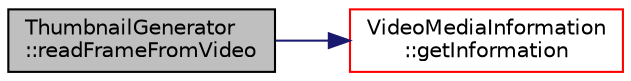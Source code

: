 digraph "ThumbnailGenerator::readFrameFromVideo"
{
 // LATEX_PDF_SIZE
  edge [fontname="Helvetica",fontsize="10",labelfontname="Helvetica",labelfontsize="10"];
  node [fontname="Helvetica",fontsize="10",shape=record];
  rankdir="LR";
  Node1 [label="ThumbnailGenerator\l::readFrameFromVideo",height=0.2,width=0.4,color="black", fillcolor="grey75", style="filled", fontcolor="black",tooltip=" "];
  Node1 -> Node2 [color="midnightblue",fontsize="10",style="solid",fontname="Helvetica"];
  Node2 [label="VideoMediaInformation\l::getInformation",height=0.2,width=0.4,color="red", fillcolor="white", style="filled",URL="$class_video_media_information.html#aff55ed26988978d5c685119f7ecda2ca",tooltip=" "];
}
